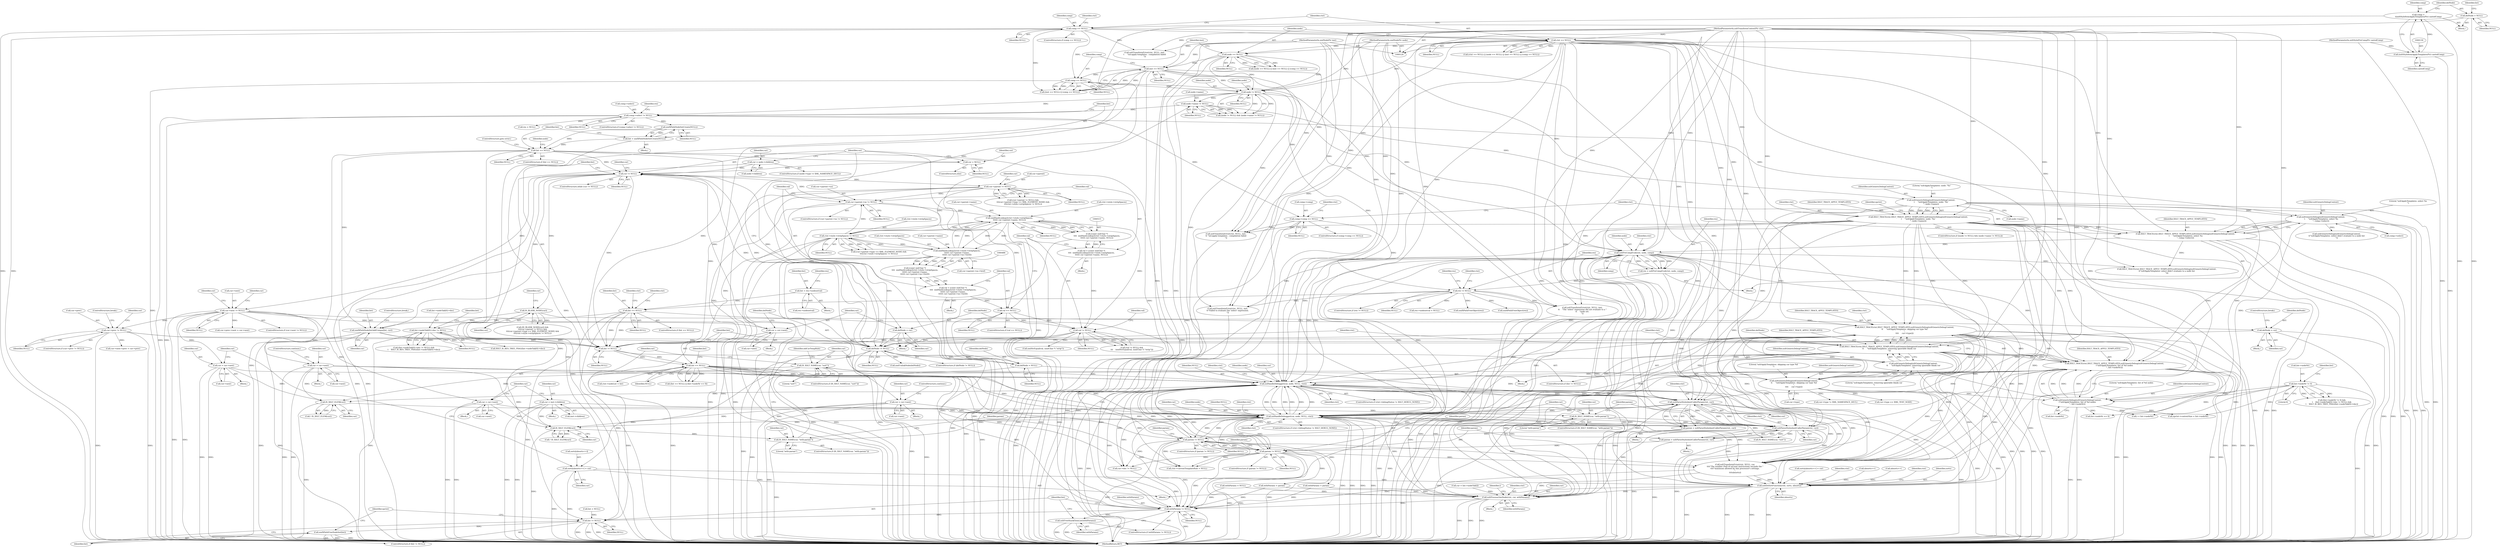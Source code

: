 digraph "0_Chrome_96dbafe288dbe2f0cc45fa3c39daf6d0c37acbab_33@array" {
"1000741" [label="(Call,sorts[nbsorts++] = cur)"];
"1000726" [label="(Call,IS_XSLT_NAME(cur, \"sort\"))"];
"1000709" [label="(Call,xsltParseStylesheetCallerParam(ctxt, cur))"];
"1000168" [label="(Call,ctxt == NULL)"];
"1000121" [label="(MethodParameterIn,xsltTransformContextPtr ctxt)"];
"1000156" [label="(Call,comp == NULL)"];
"1000127" [label="(Call,comp =\n\t(xsltStyleItemApplyTemplatesPtr) castedComp)"];
"1000129" [label="(Call,(xsltStyleItemApplyTemplatesPtr) castedComp)"];
"1000124" [label="(MethodParameterIn,xsltStylePreCompPtr castedComp)"];
"1000756" [label="(Call,xslHandleDebugger(cur, node, NULL, ctxt))"];
"1000775" [label="(Call,cur = cur->next)"];
"1000555" [label="(Call,cur->next != NULL)"];
"1000437" [label="(Call,cur != NULL)"];
"1000427" [label="(Call,cur = node->children)"];
"1000433" [label="(Call,cur = NULL)"];
"1000417" [label="(Call,list == NULL)"];
"1000412" [label="(Call,list = xmlXPathNodeSetCreate(NULL))"];
"1000414" [label="(Call,xmlXPathNodeSetCreate(NULL))"];
"1000262" [label="(Call,comp->select != NULL)"];
"1000185" [label="(Call,node != NULL)"];
"1000172" [label="(Call,node == NULL)"];
"1000122" [label="(MethodParameterIn,xmlNodePtr node)"];
"1000176" [label="(Call,inst == NULL)"];
"1000123" [label="(MethodParameterIn,xmlNodePtr inst)"];
"1000179" [label="(Call,comp == NULL)"];
"1000188" [label="(Call,node->name != NULL)"];
"1000600" [label="(Call,cur = cur->next)"];
"1000606" [label="(Call,delNode != NULL)"];
"1000597" [label="(Call,delNode = cur)"];
"1000620" [label="(Call,delNode = NULL)"];
"1000135" [label="(Call,delNode = NULL)"];
"1000539" [label="(Call,delNode = cur)"];
"1000449" [label="(Call,IS_BLANK_NODE(cur))"];
"1000570" [label="(Call,cur->prev != NULL)"];
"1000465" [label="(Call,ctxt->style->stripSpaces != NULL)"];
"1000487" [label="(Call,xmlHashLookup2(ctxt->style->stripSpaces,\n\t\t\t\t\t\t cur->parent->name,\n\t\t\t\t\t\t cur->parent->ns->href))"];
"1000516" [label="(Call,xmlHashLookup2(ctxt->style->stripSpaces,\n\t\t\t\t\t\t cur->parent->name, NULL))"];
"1000475" [label="(Call,cur->parent->ns != NULL)"];
"1000452" [label="(Call,cur->parent != NULL)"];
"1000530" [label="(Call,val != NULL)"];
"1000512" [label="(Call,val = (const xmlChar *)\n\t\t\t\t  xmlHashLookup2(ctxt->style->stripSpaces,\n\t\t\t\t\t\t cur->parent->name, NULL))"];
"1000514" [label="(Call,(const xmlChar *)\n\t\t\t\t  xmlHashLookup2(ctxt->style->stripSpaces,\n\t\t\t\t\t\t cur->parent->name, NULL))"];
"1000506" [label="(Call,val == NULL)"];
"1000483" [label="(Call,val = (const xmlChar *)\n\t\t\t\t  xmlHashLookup2(ctxt->style->stripSpaces,\n\t\t\t\t\t\t cur->parent->name,\n\t\t\t\t\t\t cur->parent->ns->href))"];
"1000485" [label="(Call,(const xmlChar *)\n\t\t\t\t  xmlHashLookup2(ctxt->style->stripSpaces,\n\t\t\t\t\t\t cur->parent->name,\n\t\t\t\t\t\t cur->parent->ns->href))"];
"1000839" [label="(Call,cur = cur->next)"];
"1000672" [label="(Call,xslHandleDebugger(cur, node, NULL, ctxt))"];
"1000859" [label="(Call,cur = cur->next)"];
"1000658" [label="(Call,cur = inst->children)"];
"1000691" [label="(Call,cur = cur->next)"];
"1000296" [label="(Call,xsltPreCompEval(ctxt, node, comp))"];
"1000285" [label="(Call,XSLT_TRACE(ctxt,XSLT_TRACE_APPLY_TEMPLATES,xsltGenericDebug(xsltGenericDebugContext,\n \t     \"xsltApplyTemplates: select %s\n\", comp->select)))"];
"1000193" [label="(Call,XSLT_TRACE(ctxt,XSLT_TRACE_APPLY_TEMPLATES,xsltGenericDebug(xsltGenericDebugContext,\n\t     \"xsltApplyTemplates: node: '%s'\n\", node->name)))"];
"1000196" [label="(Call,xsltGenericDebug(xsltGenericDebugContext,\n\t     \"xsltApplyTemplates: node: '%s'\n\", node->name))"];
"1000288" [label="(Call,xsltGenericDebug(xsltGenericDebugContext,\n \t     \"xsltApplyTemplates: select %s\n\", comp->select))"];
"1000713" [label="(Call,param != NULL)"];
"1000707" [label="(Call,param = xsltParseStylesheetCallerParam(ctxt, cur))"];
"1000638" [label="(Call,list == NULL)"];
"1000624" [label="(Call,list != NULL)"];
"1000549" [label="(Call,xmlXPathNodeSetAddUnique(list, cur))"];
"1000353" [label="(Call,list == NULL)"];
"1000312" [label="(Call,list = res->nodesetval)"];
"1000301" [label="(Call,res != NULL)"];
"1000294" [label="(Call,res = xsltPreCompEval(ctxt, node, comp))"];
"1000273" [label="(Call,comp->comp == NULL)"];
"1000378" [label="(Call,list->nodeTab[0]->doc != NULL)"];
"1000797" [label="(Call,param != NULL)"];
"1000791" [label="(Call,param = xsltParseStylesheetCallerParam(ctxt, cur))"];
"1000793" [label="(Call,xsltParseStylesheetCallerParam(ctxt, cur))"];
"1000588" [label="(Call,XSLT_TRACE(ctxt,XSLT_TRACE_APPLY_TEMPLATES,xsltGenericDebug(xsltGenericDebugContext,\n\t\t     \"xsltApplyTemplates: skipping cur type %d\n\",\n\t\t\t\t     cur->type)))"];
"1000610" [label="(Call,XSLT_TRACE(ctxt,XSLT_TRACE_APPLY_TEMPLATES,xsltGenericDebug(xsltGenericDebugContext,\n\t\t     \"xsltApplyTemplates: removing ignorable blank cur\n\")))"];
"1000613" [label="(Call,xsltGenericDebug(xsltGenericDebugContext,\n\t\t     \"xsltApplyTemplates: removing ignorable blank cur\n\"))"];
"1000591" [label="(Call,xsltGenericDebug(xsltGenericDebugContext,\n\t\t     \"xsltApplyTemplates: skipping cur type %d\n\",\n\t\t\t\t     cur->type))"];
"1000627" [label="(Call,XSLT_TRACE(ctxt,XSLT_TRACE_APPLY_TEMPLATES,xsltGenericDebug(xsltGenericDebugContext,\n\t\"xsltApplyTemplates: list of %d nodes\n\", list->nodeNr)))"];
"1000630" [label="(Call,xsltGenericDebug(xsltGenericDebugContext,\n\t\"xsltApplyTemplates: list of %d nodes\n\", list->nodeNr))"];
"1000372" [label="(Call,list->nodeNr != 0)"];
"1000787" [label="(Call,IS_XSLT_NAME(cur, \"with-param\"))"];
"1000783" [label="(Call,IS_XSLT_ELEM(cur))"];
"1000703" [label="(Call,IS_XSLT_NAME(cur, \"with-param\"))"];
"1000699" [label="(Call,IS_XSLT_ELEM(cur))"];
"1000849" [label="(Call,xsltDoSortFunction(ctxt, sorts, nbsorts))"];
"1000921" [label="(Call,xsltProcessOneNode(ctxt, cur, withParams))"];
"1000928" [label="(Call,withParams != NULL)"];
"1000931" [label="(Call,xsltFreeStackElemList(withParams))"];
"1000934" [label="(Call,list != NULL)"];
"1000937" [label="(Call,xmlXPathFreeNodeSet(list))"];
"1000935" [label="(Identifier,list)"];
"1000938" [label="(Identifier,list)"];
"1000756" [label="(Call,xslHandleDebugger(cur, node, NULL, ctxt))"];
"1000658" [label="(Call,cur = inst->children)"];
"1000297" [label="(Identifier,ctxt)"];
"1000194" [label="(Identifier,ctxt)"];
"1000514" [label="(Call,(const xmlChar *)\n\t\t\t\t  xmlHashLookup2(ctxt->style->stripSpaces,\n\t\t\t\t\t\t cur->parent->name, NULL))"];
"1000198" [label="(Literal,\"xsltApplyTemplates: node: '%s'\n\")"];
"1000600" [label="(Call,cur = cur->next)"];
"1000145" [label="(Call,withParams = NULL)"];
"1000851" [label="(Identifier,sorts)"];
"1000190" [label="(Identifier,node)"];
"1000591" [label="(Call,xsltGenericDebug(xsltGenericDebugContext,\n\t\t     \"xsltApplyTemplates: skipping cur type %d\n\",\n\t\t\t\t     cur->type))"];
"1000844" [label="(Call,ctxt->currentTemplateRule = NULL)"];
"1000615" [label="(Literal,\"xsltApplyTemplates: removing ignorable blank cur\n\")"];
"1000429" [label="(Call,node->children)"];
"1000285" [label="(Call,XSLT_TRACE(ctxt,XSLT_TRACE_APPLY_TEMPLATES,xsltGenericDebug(xsltGenericDebugContext,\n \t     \"xsltApplyTemplates: select %s\n\", comp->select)))"];
"1000708" [label="(Identifier,param)"];
"1000358" [label="(Identifier,ctxt)"];
"1000749" [label="(Block,)"];
"1000270" [label="(Identifier,res)"];
"1000291" [label="(Call,comp->select)"];
"1000443" [label="(Identifier,cur)"];
"1000453" [label="(Call,cur->parent)"];
"1000414" [label="(Call,xmlXPathNodeSetCreate(NULL))"];
"1000289" [label="(Identifier,xsltGenericDebugContext)"];
"1000376" [label="(Literal,0)"];
"1000584" [label="(ControlStructure,break;)"];
"1000691" [label="(Call,cur = cur->next)"];
"1000382" [label="(Identifier,list)"];
"1000676" [label="(Identifier,ctxt)"];
"1000167" [label="(Call,(ctxt == NULL) || (node == NULL) || (inst == NULL) || (comp == NULL))"];
"1000875" [label="(Call,i < list->nodeNr)"];
"1000833" [label="(Call,sorts[nbsorts++] = cur)"];
"1000192" [label="(Identifier,NULL)"];
"1000541" [label="(Identifier,cur)"];
"1000690" [label="(Block,)"];
"1000185" [label="(Call,node != NULL)"];
"1000175" [label="(Call,(inst == NULL) || (comp == NULL))"];
"1000628" [label="(Identifier,ctxt)"];
"1000707" [label="(Call,param = xsltParseStylesheetCallerParam(ctxt, cur))"];
"1000160" [label="(Call,xsltTransformError(ctxt, NULL, inst,\n\t     \"xsl:apply-templates : compilation failed\n\"))"];
"1000302" [label="(Identifier,res)"];
"1000195" [label="(Identifier,XSLT_TRACE_APPLY_TEMPLATES)"];
"1000599" [label="(Identifier,cur)"];
"1000979" [label="(MethodReturn,RET)"];
"1000850" [label="(Identifier,ctxt)"];
"1000534" [label="(Identifier,val)"];
"1000475" [label="(Call,cur->parent->ns != NULL)"];
"1000303" [label="(Identifier,NULL)"];
"1000279" [label="(Call,xsltTransformError(ctxt, NULL, inst,\n\t\t \"xsl:apply-templates : compilation failed\n\"))"];
"1000928" [label="(Call,withParams != NULL)"];
"1000355" [label="(Identifier,NULL)"];
"1000454" [label="(Identifier,cur)"];
"1000588" [label="(Call,XSLT_TRACE(ctxt,XSLT_TRACE_APPLY_TEMPLATES,xsltGenericDebug(xsltGenericDebugContext,\n\t\t     \"xsltApplyTemplates: skipping cur type %d\n\",\n\t\t\t\t     cur->type)))"];
"1000630" [label="(Call,xsltGenericDebug(xsltGenericDebugContext,\n\t\"xsltApplyTemplates: list of %d nodes\n\", list->nodeNr))"];
"1000301" [label="(Call,res != NULL)"];
"1000665" [label="(Block,)"];
"1000360" [label="(Call,xsltGenericDebug(xsltGenericDebugContext,\n\t\t\"xsltApplyTemplates: select didn't evaluate to a node list\n\"))"];
"1000598" [label="(Identifier,delNode)"];
"1000128" [label="(Identifier,comp)"];
"1000418" [label="(Identifier,list)"];
"1000692" [label="(Identifier,cur)"];
"1000274" [label="(Call,comp->comp)"];
"1000729" [label="(Block,)"];
"1000556" [label="(Call,cur->next)"];
"1000273" [label="(Call,comp->comp == NULL)"];
"1000203" [label="(Identifier,xpctxt)"];
"1000262" [label="(Call,comp->select != NULL)"];
"1000286" [label="(Identifier,ctxt)"];
"1000760" [label="(Identifier,ctxt)"];
"1000902" [label="(Call,cur->doc != NULL)"];
"1000776" [label="(Identifier,cur)"];
"1000269" [label="(Call,res = NULL)"];
"1000806" [label="(Call,withParams = param)"];
"1000529" [label="(Call,(val != NULL) &&\n\t\t\t    (xmlStrEqual(val, (xmlChar *) \"strip\")))"];
"1000287" [label="(Identifier,XSLT_TRACE_APPLY_TEMPLATES)"];
"1000317" [label="(Call,res->nodesetval = NULL)"];
"1000505" [label="(ControlStructure,if (val == NULL))"];
"1000775" [label="(Call,cur = cur->next)"];
"1000705" [label="(Literal,\"with-param\")"];
"1000728" [label="(Literal,\"sort\")"];
"1000324" [label="(Call,xsltTransformError(ctxt, NULL, inst,\n\t\t    \"The 'select' expression did not evaluate to a \"\n\t\t    \"node set.\n\"))"];
"1000452" [label="(Call,cur->parent != NULL)"];
"1000569" [label="(ControlStructure,if (cur->prev != NULL))"];
"1000449" [label="(Call,IS_BLANK_NODE(cur))"];
"1000696" [label="(ControlStructure,continue;)"];
"1000180" [label="(Identifier,comp)"];
"1000592" [label="(Identifier,xsltGenericDebugContext)"];
"1000176" [label="(Call,inst == NULL)"];
"1000609" [label="(Block,)"];
"1000625" [label="(Identifier,list)"];
"1000419" [label="(Identifier,NULL)"];
"1000795" [label="(Identifier,cur)"];
"1000620" [label="(Call,delNode = NULL)"];
"1000750" [label="(ControlStructure,if (ctxt->debugStatus != XSLT_DEBUG_NONE))"];
"1000428" [label="(Identifier,cur)"];
"1000640" [label="(Identifier,NULL)"];
"1000445" [label="(Block,)"];
"1000527" [label="(Identifier,NULL)"];
"1000378" [label="(Call,list->nodeTab[0]->doc != NULL)"];
"1000424" [label="(Identifier,node)"];
"1000699" [label="(Call,IS_XSLT_ELEM(cur))"];
"1000929" [label="(Identifier,withParams)"];
"1000485" [label="(Call,(const xmlChar *)\n\t\t\t\t  xmlHashLookup2(ctxt->style->stripSpaces,\n\t\t\t\t\t\t cur->parent->name,\n\t\t\t\t\t\t cur->parent->ns->href))"];
"1000783" [label="(Call,IS_XSLT_ELEM(cur))"];
"1000183" [label="(ControlStructure,if ((node != NULL) && (node->name != NULL)))"];
"1000789" [label="(Literal,\"with-param\")"];
"1000354" [label="(Identifier,list)"];
"1000666" [label="(ControlStructure,if (ctxt->debugStatus != XSLT_DEBUG_NONE))"];
"1000617" [label="(Identifier,delNode)"];
"1000639" [label="(Identifier,list)"];
"1000626" [label="(Identifier,NULL)"];
"1000177" [label="(Identifier,inst)"];
"1000601" [label="(Identifier,cur)"];
"1000703" [label="(Call,IS_XSLT_NAME(cur, \"with-param\"))"];
"1000456" [label="(Identifier,NULL)"];
"1000277" [label="(Identifier,NULL)"];
"1000188" [label="(Call,node->name != NULL)"];
"1000415" [label="(Identifier,NULL)"];
"1000622" [label="(Identifier,NULL)"];
"1000199" [label="(Call,node->name)"];
"1000934" [label="(Call,list != NULL)"];
"1000416" [label="(ControlStructure,if (list == NULL))"];
"1000476" [label="(Call,cur->parent->ns)"];
"1000941" [label="(Identifier,xpctxt)"];
"1000839" [label="(Call,cur = cur->next)"];
"1000727" [label="(Identifier,cur)"];
"1000787" [label="(Call,IS_XSLT_NAME(cur, \"with-param\"))"];
"1000174" [label="(Identifier,NULL)"];
"1000125" [label="(Block,)"];
"1000493" [label="(Call,cur->parent->name)"];
"1000741" [label="(Call,sorts[nbsorts++] = cur)"];
"1000861" [label="(Call,cur->next)"];
"1000538" [label="(Block,)"];
"1000488" [label="(Call,ctxt->style->stripSpaces)"];
"1000712" [label="(ControlStructure,if (param != NULL))"];
"1000179" [label="(Call,comp == NULL)"];
"1000782" [label="(Call,! IS_XSLT_ELEM(cur))"];
"1000434" [label="(Identifier,cur)"];
"1000189" [label="(Call,node->name)"];
"1000616" [label="(Call,xmlUnlinkNode(delNode))"];
"1000803" [label="(Identifier,param)"];
"1000530" [label="(Call,val != NULL)"];
"1000859" [label="(Call,cur = cur->next)"];
"1000764" [label="(Identifier,ctxt)"];
"1000437" [label="(Call,cur != NULL)"];
"1000184" [label="(Call,(node != NULL) && (node->name != NULL))"];
"1000578" [label="(Identifier,cur)"];
"1000698" [label="(Call,! IS_XSLT_ELEM(cur))"];
"1000484" [label="(Identifier,val)"];
"1000341" [label="(Call,xsltTransformError(ctxt, NULL, inst,\n\t\t\"Failed to evaluate the 'select' expression.\n\"))"];
"1000748" [label="(Identifier,cur)"];
"1000471" [label="(Identifier,NULL)"];
"1000186" [label="(Identifier,node)"];
"1000197" [label="(Identifier,xsltGenericDebugContext)"];
"1000155" [label="(ControlStructure,if (comp == NULL))"];
"1000357" [label="(Call,XSLT_TRACE(ctxt,XSLT_TRACE_APPLY_TEMPLATES,xsltGenericDebug(xsltGenericDebugContext,\n\t\t\"xsltApplyTemplates: select didn't evaluate to a node list\n\")))"];
"1000559" [label="(Identifier,NULL)"];
"1000173" [label="(Identifier,node)"];
"1000123" [label="(MethodParameterIn,xmlNodePtr inst)"];
"1000516" [label="(Call,xmlHashLookup2(ctxt->style->stripSpaces,\n\t\t\t\t\t\t cur->parent->name, NULL))"];
"1000272" [label="(ControlStructure,if (comp->comp == NULL))"];
"1000937" [label="(Call,xmlXPathFreeNodeSet(list))"];
"1000702" [label="(ControlStructure,if (IS_XSLT_NAME(cur, \"with-param\")))"];
"1000777" [label="(Call,cur->next)"];
"1000158" [label="(Identifier,NULL)"];
"1000719" [label="(Identifier,param)"];
"1000836" [label="(Call,nbsorts++)"];
"1000602" [label="(Call,cur->next)"];
"1000377" [label="(Call,(list->nodeTab[0]->doc != NULL) &&\n\t    XSLT_IS_RES_TREE_FRAG(list->nodeTab[0]->doc))"];
"1000746" [label="(Identifier,cur)"];
"1000411" [label="(Block,)"];
"1000474" [label="(ControlStructure,if (cur->parent->ns != NULL))"];
"1000788" [label="(Identifier,cur)"];
"1000799" [label="(Identifier,NULL)"];
"1000379" [label="(Call,list->nodeTab[0]->doc)"];
"1000172" [label="(Call,node == NULL)"];
"1000608" [label="(Identifier,NULL)"];
"1000673" [label="(Identifier,cur)"];
"1000170" [label="(Identifier,NULL)"];
"1000758" [label="(Identifier,node)"];
"1000641" [label="(Call,list->nodeNr == 0)"];
"1000797" [label="(Call,param != NULL)"];
"1000436" [label="(ControlStructure,while (cur != NULL))"];
"1000533" [label="(Call,xmlStrEqual(val, (xmlChar *) \"strip\"))"];
"1000337" [label="(Call,xmlXPathFreeObject(res))"];
"1000882" [label="(Block,)"];
"1000550" [label="(Identifier,list)"];
"1000637" [label="(Call,(list == NULL) || (list->nodeNr == 0))"];
"1000507" [label="(Identifier,val)"];
"1000610" [label="(Call,XSLT_TRACE(ctxt,XSLT_TRACE_APPLY_TEMPLATES,xsltGenericDebug(xsltGenericDebugContext,\n\t\t     \"xsltApplyTemplates: removing ignorable blank cur\n\")))"];
"1000757" [label="(Identifier,cur)"];
"1000420" [label="(ControlStructure,goto error;)"];
"1000726" [label="(Call,IS_XSLT_NAME(cur, \"sort\"))"];
"1000266" [label="(Identifier,NULL)"];
"1000542" [label="(ControlStructure,break;)"];
"1000742" [label="(Call,sorts[nbsorts++])"];
"1000931" [label="(Call,xsltFreeStackElemList(withParams))"];
"1000137" [label="(Identifier,NULL)"];
"1000311" [label="(Block,)"];
"1000448" [label="(Call,(IS_BLANK_NODE(cur)) &&\n\t\t\t(cur->parent != NULL) &&\n\t\t\t(cur->parent->type == XML_ELEMENT_NODE) &&\n\t\t\t(ctxt->style->stripSpaces != NULL))"];
"1000555" [label="(Call,cur->next != NULL)"];
"1000417" [label="(Call,list == NULL)"];
"1000141" [label="(Identifier,list)"];
"1000193" [label="(Call,XSLT_TRACE(ctxt,XSLT_TRACE_APPLY_TEMPLATES,xsltGenericDebug(xsltGenericDebugContext,\n\t     \"xsltApplyTemplates: node: '%s'\n\", node->name)))"];
"1000314" [label="(Call,res->nodesetval)"];
"1000930" [label="(Identifier,NULL)"];
"1000127" [label="(Call,comp =\n\t(xsltStyleItemApplyTemplatesPtr) castedComp)"];
"1000334" [label="(Call,xmlXPathFreeObject(res))"];
"1000435" [label="(Identifier,NULL)"];
"1000522" [label="(Call,cur->parent->name)"];
"1000540" [label="(Identifier,delNode)"];
"1000421" [label="(ControlStructure,if (node->type != XML_NAMESPACE_DECL))"];
"1000440" [label="(Block,)"];
"1000674" [label="(Identifier,node)"];
"1000295" [label="(Identifier,res)"];
"1000860" [label="(Identifier,cur)"];
"1000531" [label="(Identifier,val)"];
"1000632" [label="(Literal,\"xsltApplyTemplates: list of %d nodes\n\")"];
"1000594" [label="(Call,cur->type)"];
"1000605" [label="(ControlStructure,if (delNode != NULL))"];
"1000196" [label="(Call,xsltGenericDebug(xsltGenericDebugContext,\n\t     \"xsltApplyTemplates: node: '%s'\n\", node->name))"];
"1000883" [label="(Call,cur = list->nodeTab[i])"];
"1000921" [label="(Call,xsltProcessOneNode(ctxt, cur, withParams))"];
"1000539" [label="(Call,delNode = cur)"];
"1000552" [label="(ControlStructure,break;)"];
"1000614" [label="(Identifier,xsltGenericDebugContext)"];
"1000786" [label="(ControlStructure,if (IS_XSLT_NAME(cur, \"with-param\")))"];
"1000412" [label="(Call,list = xmlXPathNodeSetCreate(NULL))"];
"1000487" [label="(Call,xmlHashLookup2(ctxt->style->stripSpaces,\n\t\t\t\t\t\t cur->parent->name,\n\t\t\t\t\t\t cur->parent->ns->href))"];
"1000532" [label="(Identifier,NULL)"];
"1000715" [label="(Identifier,NULL)"];
"1000433" [label="(Call,cur = NULL)"];
"1000312" [label="(Call,list = res->nodesetval)"];
"1000571" [label="(Call,cur->prev)"];
"1000169" [label="(Identifier,ctxt)"];
"1000840" [label="(Identifier,cur)"];
"1000368" [label="(Identifier,ctxt)"];
"1000810" [label="(Call,IS_XSLT_NAME(cur, \"sort\"))"];
"1000482" [label="(Block,)"];
"1000391" [label="(Identifier,list)"];
"1000575" [label="(Call,cur->prev->next = cur->next)"];
"1000624" [label="(Call,list != NULL)"];
"1000713" [label="(Call,param != NULL)"];
"1000438" [label="(Identifier,cur)"];
"1000798" [label="(Identifier,param)"];
"1000157" [label="(Identifier,comp)"];
"1000784" [label="(Identifier,cur)"];
"1000647" [label="(Call,ctxt->nodeList = list)"];
"1000353" [label="(Call,list == NULL)"];
"1000300" [label="(ControlStructure,if (res != NULL))"];
"1000298" [label="(Identifier,node)"];
"1000852" [label="(Identifier,nbsorts)"];
"1000549" [label="(Call,xmlXPathNodeSetAddUnique(list, cur))"];
"1000457" [label="(Call,(cur->parent->type == XML_ELEMENT_NODE) &&\n\t\t\t(ctxt->style->stripSpaces != NULL))"];
"1000744" [label="(Call,nbsorts++)"];
"1000792" [label="(Identifier,param)"];
"1000704" [label="(Identifier,cur)"];
"1000178" [label="(Identifier,NULL)"];
"1000386" [label="(Identifier,NULL)"];
"1000432" [label="(ControlStructure,else)"];
"1000631" [label="(Identifier,xsltGenericDebugContext)"];
"1000131" [label="(Identifier,castedComp)"];
"1000780" [label="(ControlStructure,continue;)"];
"1000161" [label="(Identifier,ctxt)"];
"1000296" [label="(Call,xsltPreCompEval(ctxt, node, comp))"];
"1000560" [label="(Call,cur->next->prev = cur->prev)"];
"1000933" [label="(ControlStructure,if (list != NULL))"];
"1000612" [label="(Identifier,XSLT_TRACE_APPLY_TEMPLATES)"];
"1000517" [label="(Call,ctxt->style->stripSpaces)"];
"1000881" [label="(Identifier,i)"];
"1000597" [label="(Call,delNode = cur)"];
"1000261" [label="(ControlStructure,if (comp->select != NULL))"];
"1000373" [label="(Call,list->nodeNr)"];
"1000672" [label="(Call,xslHandleDebugger(cur, node, NULL, ctxt))"];
"1000181" [label="(Identifier,NULL)"];
"1000387" [label="(Call,XSLT_IS_RES_TREE_FRAG(list->nodeTab[0]->doc))"];
"1000811" [label="(Identifier,cur)"];
"1000319" [label="(Identifier,res)"];
"1000897" [label="(Call,cur->type != XML_NAMESPACE_DECL)"];
"1000263" [label="(Call,comp->select)"];
"1000299" [label="(Identifier,comp)"];
"1000511" [label="(Block,)"];
"1000613" [label="(Call,xsltGenericDebug(xsltGenericDebugContext,\n\t\t     \"xsltApplyTemplates: removing ignorable blank cur\n\"))"];
"1000572" [label="(Identifier,cur)"];
"1000451" [label="(Call,(cur->parent != NULL) &&\n\t\t\t(cur->parent->type == XML_ELEMENT_NODE) &&\n\t\t\t(ctxt->style->stripSpaces != NULL))"];
"1000570" [label="(Call,cur->prev != NULL)"];
"1000121" [label="(MethodParameterIn,xsltTransformContextPtr ctxt)"];
"1000313" [label="(Identifier,list)"];
"1000551" [label="(Identifier,cur)"];
"1000633" [label="(Call,list->nodeNr)"];
"1000922" [label="(Identifier,ctxt)"];
"1000864" [label="(Call,xpctxt->contextSize = list->nodeNr)"];
"1000656" [label="(Block,)"];
"1000590" [label="(Identifier,XSLT_TRACE_APPLY_TEMPLATES)"];
"1000461" [label="(Identifier,cur)"];
"1000498" [label="(Call,cur->parent->ns->href)"];
"1000710" [label="(Identifier,ctxt)"];
"1000623" [label="(ControlStructure,if (list != NULL))"];
"1000156" [label="(Call,comp == NULL)"];
"1000481" [label="(Identifier,NULL)"];
"1000427" [label="(Call,cur = node->children)"];
"1000936" [label="(Identifier,NULL)"];
"1000267" [label="(Block,)"];
"1000606" [label="(Call,delNode != NULL)"];
"1000593" [label="(Literal,\"xsltApplyTemplates: skipping cur type %d\n\")"];
"1000124" [label="(MethodParameterIn,xsltStylePreCompPtr castedComp)"];
"1000563" [label="(Identifier,cur)"];
"1000711" [label="(Identifier,cur)"];
"1000700" [label="(Identifier,cur)"];
"1000352" [label="(ControlStructure,if (list == NULL))"];
"1000659" [label="(Identifier,cur)"];
"1000171" [label="(Call,(node == NULL) || (inst == NULL) || (comp == NULL))"];
"1000290" [label="(Literal,\"xsltApplyTemplates: select %s\n\")"];
"1000664" [label="(Identifier,cur)"];
"1000714" [label="(Identifier,param)"];
"1000439" [label="(Identifier,NULL)"];
"1000638" [label="(Call,list == NULL)"];
"1000685" [label="(Call,cur->type == XML_TEXT_NODE)"];
"1000342" [label="(Identifier,ctxt)"];
"1000774" [label="(Block,)"];
"1000611" [label="(Identifier,ctxt)"];
"1000122" [label="(MethodParameterIn,xmlNodePtr node)"];
"1000722" [label="(Call,withParams = param)"];
"1000629" [label="(Identifier,XSLT_TRACE_APPLY_TEMPLATES)"];
"1000513" [label="(Identifier,val)"];
"1000621" [label="(Identifier,delNode)"];
"1000280" [label="(Identifier,ctxt)"];
"1000675" [label="(Identifier,NULL)"];
"1000129" [label="(Call,(xsltStyleItemApplyTemplatesPtr) castedComp)"];
"1000187" [label="(Identifier,NULL)"];
"1000791" [label="(Call,param = xsltParseStylesheetCallerParam(ctxt, cur))"];
"1000927" [label="(ControlStructure,if (withParams != NULL))"];
"1000607" [label="(Identifier,delNode)"];
"1000288" [label="(Call,xsltGenericDebug(xsltGenericDebugContext,\n \t     \"xsltApplyTemplates: select %s\n\", comp->select))"];
"1000508" [label="(Identifier,NULL)"];
"1000849" [label="(Call,xsltDoSortFunction(ctxt, sorts, nbsorts))"];
"1000450" [label="(Identifier,cur)"];
"1000725" [label="(ControlStructure,if (IS_XSLT_NAME(cur, \"sort\")))"];
"1000294" [label="(Call,res = xsltPreCompEval(ctxt, node, comp))"];
"1000793" [label="(Call,xsltParseStylesheetCallerParam(ctxt, cur))"];
"1000135" [label="(Call,delNode = NULL)"];
"1000660" [label="(Call,inst->children)"];
"1000841" [label="(Call,cur->next)"];
"1000924" [label="(Identifier,withParams)"];
"1000693" [label="(Call,cur->next)"];
"1000554" [label="(ControlStructure,if (cur->next != NULL))"];
"1000506" [label="(Call,val == NULL)"];
"1000413" [label="(Identifier,list)"];
"1000627" [label="(Call,XSLT_TRACE(ctxt,XSLT_TRACE_APPLY_TEMPLATES,xsltGenericDebug(xsltGenericDebugContext,\n\t\"xsltApplyTemplates: list of %d nodes\n\", list->nodeNr)))"];
"1000759" [label="(Identifier,NULL)"];
"1000465" [label="(Call,ctxt->style->stripSpaces != NULL)"];
"1000932" [label="(Identifier,withParams)"];
"1000790" [label="(Block,)"];
"1000372" [label="(Call,list->nodeNr != 0)"];
"1000483" [label="(Call,val = (const xmlChar *)\n\t\t\t\t  xmlHashLookup2(ctxt->style->stripSpaces,\n\t\t\t\t\t\t cur->parent->name,\n\t\t\t\t\t\t cur->parent->ns->href))"];
"1000136" [label="(Identifier,delNode)"];
"1000796" [label="(ControlStructure,if (param != NULL))"];
"1000855" [label="(Identifier,ctxt)"];
"1000643" [label="(Identifier,list)"];
"1000680" [label="(Identifier,ctxt)"];
"1000512" [label="(Call,val = (const xmlChar *)\n\t\t\t\t  xmlHashLookup2(ctxt->style->stripSpaces,\n\t\t\t\t\t\t cur->parent->name, NULL))"];
"1000794" [label="(Identifier,ctxt)"];
"1000371" [label="(Call,(list->nodeNr != 0) &&\n\t    (list->nodeTab[0]->doc != NULL) &&\n\t    XSLT_IS_RES_TREE_FRAG(list->nodeTab[0]->doc))"];
"1000706" [label="(Block,)"];
"1000308" [label="(Identifier,res)"];
"1000466" [label="(Call,ctxt->style->stripSpaces)"];
"1000709" [label="(Call,xsltParseStylesheetCallerParam(ctxt, cur))"];
"1000140" [label="(Call,list = NULL)"];
"1000923" [label="(Identifier,cur)"];
"1000732" [label="(Identifier,oldCurTempRule)"];
"1000168" [label="(Call,ctxt == NULL)"];
"1000589" [label="(Identifier,ctxt)"];
"1000819" [label="(Call,xsltTransformError(ctxt, NULL, cur,\n\t\t\t\t\"The number (%d) of xsl:sort instructions exceeds the \"\n\t\t\t\t\"maximum allowed by this processor's settings.\n\",\n\t\t\t\tnbsorts))"];
"1000574" [label="(Identifier,NULL)"];
"1000741" -> "1000729"  [label="AST: "];
"1000741" -> "1000746"  [label="CFG: "];
"1000742" -> "1000741"  [label="AST: "];
"1000746" -> "1000741"  [label="AST: "];
"1000748" -> "1000741"  [label="CFG: "];
"1000741" -> "1000979"  [label="DDG: "];
"1000741" -> "1000979"  [label="DDG: "];
"1000726" -> "1000741"  [label="DDG: "];
"1000741" -> "1000849"  [label="DDG: "];
"1000726" -> "1000725"  [label="AST: "];
"1000726" -> "1000728"  [label="CFG: "];
"1000727" -> "1000726"  [label="AST: "];
"1000728" -> "1000726"  [label="AST: "];
"1000732" -> "1000726"  [label="CFG: "];
"1000860" -> "1000726"  [label="CFG: "];
"1000726" -> "1000979"  [label="DDG: "];
"1000709" -> "1000726"  [label="DDG: "];
"1000703" -> "1000726"  [label="DDG: "];
"1000726" -> "1000756"  [label="DDG: "];
"1000726" -> "1000783"  [label="DDG: "];
"1000709" -> "1000707"  [label="AST: "];
"1000709" -> "1000711"  [label="CFG: "];
"1000710" -> "1000709"  [label="AST: "];
"1000711" -> "1000709"  [label="AST: "];
"1000707" -> "1000709"  [label="CFG: "];
"1000709" -> "1000979"  [label="DDG: "];
"1000709" -> "1000672"  [label="DDG: "];
"1000709" -> "1000707"  [label="DDG: "];
"1000709" -> "1000707"  [label="DDG: "];
"1000168" -> "1000709"  [label="DDG: "];
"1000756" -> "1000709"  [label="DDG: "];
"1000793" -> "1000709"  [label="DDG: "];
"1000296" -> "1000709"  [label="DDG: "];
"1000588" -> "1000709"  [label="DDG: "];
"1000193" -> "1000709"  [label="DDG: "];
"1000672" -> "1000709"  [label="DDG: "];
"1000610" -> "1000709"  [label="DDG: "];
"1000627" -> "1000709"  [label="DDG: "];
"1000121" -> "1000709"  [label="DDG: "];
"1000703" -> "1000709"  [label="DDG: "];
"1000709" -> "1000756"  [label="DDG: "];
"1000709" -> "1000793"  [label="DDG: "];
"1000709" -> "1000819"  [label="DDG: "];
"1000709" -> "1000849"  [label="DDG: "];
"1000709" -> "1000921"  [label="DDG: "];
"1000168" -> "1000167"  [label="AST: "];
"1000168" -> "1000170"  [label="CFG: "];
"1000169" -> "1000168"  [label="AST: "];
"1000170" -> "1000168"  [label="AST: "];
"1000173" -> "1000168"  [label="CFG: "];
"1000167" -> "1000168"  [label="CFG: "];
"1000168" -> "1000979"  [label="DDG: "];
"1000168" -> "1000979"  [label="DDG: "];
"1000168" -> "1000167"  [label="DDG: "];
"1000168" -> "1000167"  [label="DDG: "];
"1000121" -> "1000168"  [label="DDG: "];
"1000156" -> "1000168"  [label="DDG: "];
"1000168" -> "1000172"  [label="DDG: "];
"1000168" -> "1000185"  [label="DDG: "];
"1000168" -> "1000193"  [label="DDG: "];
"1000168" -> "1000279"  [label="DDG: "];
"1000168" -> "1000285"  [label="DDG: "];
"1000168" -> "1000588"  [label="DDG: "];
"1000168" -> "1000610"  [label="DDG: "];
"1000168" -> "1000627"  [label="DDG: "];
"1000168" -> "1000672"  [label="DDG: "];
"1000168" -> "1000756"  [label="DDG: "];
"1000168" -> "1000793"  [label="DDG: "];
"1000168" -> "1000819"  [label="DDG: "];
"1000168" -> "1000849"  [label="DDG: "];
"1000168" -> "1000921"  [label="DDG: "];
"1000121" -> "1000120"  [label="AST: "];
"1000121" -> "1000979"  [label="DDG: "];
"1000121" -> "1000160"  [label="DDG: "];
"1000121" -> "1000193"  [label="DDG: "];
"1000121" -> "1000279"  [label="DDG: "];
"1000121" -> "1000285"  [label="DDG: "];
"1000121" -> "1000296"  [label="DDG: "];
"1000121" -> "1000324"  [label="DDG: "];
"1000121" -> "1000341"  [label="DDG: "];
"1000121" -> "1000357"  [label="DDG: "];
"1000121" -> "1000588"  [label="DDG: "];
"1000121" -> "1000610"  [label="DDG: "];
"1000121" -> "1000627"  [label="DDG: "];
"1000121" -> "1000672"  [label="DDG: "];
"1000121" -> "1000756"  [label="DDG: "];
"1000121" -> "1000793"  [label="DDG: "];
"1000121" -> "1000819"  [label="DDG: "];
"1000121" -> "1000849"  [label="DDG: "];
"1000121" -> "1000921"  [label="DDG: "];
"1000156" -> "1000155"  [label="AST: "];
"1000156" -> "1000158"  [label="CFG: "];
"1000157" -> "1000156"  [label="AST: "];
"1000158" -> "1000156"  [label="AST: "];
"1000161" -> "1000156"  [label="CFG: "];
"1000169" -> "1000156"  [label="CFG: "];
"1000156" -> "1000979"  [label="DDG: "];
"1000156" -> "1000979"  [label="DDG: "];
"1000127" -> "1000156"  [label="DDG: "];
"1000156" -> "1000160"  [label="DDG: "];
"1000156" -> "1000175"  [label="DDG: "];
"1000156" -> "1000179"  [label="DDG: "];
"1000156" -> "1000296"  [label="DDG: "];
"1000127" -> "1000125"  [label="AST: "];
"1000127" -> "1000129"  [label="CFG: "];
"1000128" -> "1000127"  [label="AST: "];
"1000129" -> "1000127"  [label="AST: "];
"1000136" -> "1000127"  [label="CFG: "];
"1000127" -> "1000979"  [label="DDG: "];
"1000129" -> "1000127"  [label="DDG: "];
"1000129" -> "1000131"  [label="CFG: "];
"1000130" -> "1000129"  [label="AST: "];
"1000131" -> "1000129"  [label="AST: "];
"1000129" -> "1000979"  [label="DDG: "];
"1000124" -> "1000129"  [label="DDG: "];
"1000124" -> "1000120"  [label="AST: "];
"1000124" -> "1000979"  [label="DDG: "];
"1000756" -> "1000750"  [label="AST: "];
"1000756" -> "1000760"  [label="CFG: "];
"1000757" -> "1000756"  [label="AST: "];
"1000758" -> "1000756"  [label="AST: "];
"1000759" -> "1000756"  [label="AST: "];
"1000760" -> "1000756"  [label="AST: "];
"1000764" -> "1000756"  [label="CFG: "];
"1000756" -> "1000979"  [label="DDG: "];
"1000756" -> "1000979"  [label="DDG: "];
"1000756" -> "1000979"  [label="DDG: "];
"1000756" -> "1000979"  [label="DDG: "];
"1000756" -> "1000672"  [label="DDG: "];
"1000756" -> "1000672"  [label="DDG: "];
"1000756" -> "1000672"  [label="DDG: "];
"1000756" -> "1000713"  [label="DDG: "];
"1000775" -> "1000756"  [label="DDG: "];
"1000839" -> "1000756"  [label="DDG: "];
"1000672" -> "1000756"  [label="DDG: "];
"1000672" -> "1000756"  [label="DDG: "];
"1000672" -> "1000756"  [label="DDG: "];
"1000185" -> "1000756"  [label="DDG: "];
"1000296" -> "1000756"  [label="DDG: "];
"1000296" -> "1000756"  [label="DDG: "];
"1000122" -> "1000756"  [label="DDG: "];
"1000713" -> "1000756"  [label="DDG: "];
"1000638" -> "1000756"  [label="DDG: "];
"1000797" -> "1000756"  [label="DDG: "];
"1000793" -> "1000756"  [label="DDG: "];
"1000588" -> "1000756"  [label="DDG: "];
"1000193" -> "1000756"  [label="DDG: "];
"1000610" -> "1000756"  [label="DDG: "];
"1000627" -> "1000756"  [label="DDG: "];
"1000756" -> "1000783"  [label="DDG: "];
"1000756" -> "1000793"  [label="DDG: "];
"1000756" -> "1000797"  [label="DDG: "];
"1000756" -> "1000819"  [label="DDG: "];
"1000756" -> "1000819"  [label="DDG: "];
"1000756" -> "1000844"  [label="DDG: "];
"1000756" -> "1000849"  [label="DDG: "];
"1000756" -> "1000902"  [label="DDG: "];
"1000756" -> "1000921"  [label="DDG: "];
"1000756" -> "1000928"  [label="DDG: "];
"1000775" -> "1000774"  [label="AST: "];
"1000775" -> "1000777"  [label="CFG: "];
"1000776" -> "1000775"  [label="AST: "];
"1000777" -> "1000775"  [label="AST: "];
"1000780" -> "1000775"  [label="CFG: "];
"1000775" -> "1000979"  [label="DDG: "];
"1000775" -> "1000979"  [label="DDG: "];
"1000775" -> "1000672"  [label="DDG: "];
"1000775" -> "1000699"  [label="DDG: "];
"1000555" -> "1000775"  [label="DDG: "];
"1000775" -> "1000783"  [label="DDG: "];
"1000555" -> "1000554"  [label="AST: "];
"1000555" -> "1000559"  [label="CFG: "];
"1000556" -> "1000555"  [label="AST: "];
"1000559" -> "1000555"  [label="AST: "];
"1000563" -> "1000555"  [label="CFG: "];
"1000572" -> "1000555"  [label="CFG: "];
"1000555" -> "1000979"  [label="DDG: "];
"1000555" -> "1000979"  [label="DDG: "];
"1000437" -> "1000555"  [label="DDG: "];
"1000555" -> "1000570"  [label="DDG: "];
"1000555" -> "1000575"  [label="DDG: "];
"1000555" -> "1000600"  [label="DDG: "];
"1000555" -> "1000691"  [label="DDG: "];
"1000555" -> "1000839"  [label="DDG: "];
"1000555" -> "1000859"  [label="DDG: "];
"1000437" -> "1000436"  [label="AST: "];
"1000437" -> "1000439"  [label="CFG: "];
"1000438" -> "1000437"  [label="AST: "];
"1000439" -> "1000437"  [label="AST: "];
"1000443" -> "1000437"  [label="CFG: "];
"1000625" -> "1000437"  [label="CFG: "];
"1000437" -> "1000979"  [label="DDG: "];
"1000437" -> "1000979"  [label="DDG: "];
"1000427" -> "1000437"  [label="DDG: "];
"1000433" -> "1000437"  [label="DDG: "];
"1000600" -> "1000437"  [label="DDG: "];
"1000606" -> "1000437"  [label="DDG: "];
"1000417" -> "1000437"  [label="DDG: "];
"1000437" -> "1000449"  [label="DDG: "];
"1000437" -> "1000452"  [label="DDG: "];
"1000437" -> "1000475"  [label="DDG: "];
"1000437" -> "1000549"  [label="DDG: "];
"1000437" -> "1000597"  [label="DDG: "];
"1000437" -> "1000606"  [label="DDG: "];
"1000437" -> "1000624"  [label="DDG: "];
"1000427" -> "1000421"  [label="AST: "];
"1000427" -> "1000429"  [label="CFG: "];
"1000428" -> "1000427"  [label="AST: "];
"1000429" -> "1000427"  [label="AST: "];
"1000438" -> "1000427"  [label="CFG: "];
"1000427" -> "1000979"  [label="DDG: "];
"1000433" -> "1000432"  [label="AST: "];
"1000433" -> "1000435"  [label="CFG: "];
"1000434" -> "1000433"  [label="AST: "];
"1000435" -> "1000433"  [label="AST: "];
"1000438" -> "1000433"  [label="CFG: "];
"1000417" -> "1000433"  [label="DDG: "];
"1000417" -> "1000416"  [label="AST: "];
"1000417" -> "1000419"  [label="CFG: "];
"1000418" -> "1000417"  [label="AST: "];
"1000419" -> "1000417"  [label="AST: "];
"1000420" -> "1000417"  [label="CFG: "];
"1000424" -> "1000417"  [label="CFG: "];
"1000417" -> "1000979"  [label="DDG: "];
"1000412" -> "1000417"  [label="DDG: "];
"1000414" -> "1000417"  [label="DDG: "];
"1000417" -> "1000549"  [label="DDG: "];
"1000417" -> "1000624"  [label="DDG: "];
"1000417" -> "1000928"  [label="DDG: "];
"1000417" -> "1000934"  [label="DDG: "];
"1000412" -> "1000411"  [label="AST: "];
"1000412" -> "1000414"  [label="CFG: "];
"1000413" -> "1000412"  [label="AST: "];
"1000414" -> "1000412"  [label="AST: "];
"1000418" -> "1000412"  [label="CFG: "];
"1000412" -> "1000979"  [label="DDG: "];
"1000414" -> "1000412"  [label="DDG: "];
"1000414" -> "1000415"  [label="CFG: "];
"1000415" -> "1000414"  [label="AST: "];
"1000262" -> "1000414"  [label="DDG: "];
"1000262" -> "1000261"  [label="AST: "];
"1000262" -> "1000266"  [label="CFG: "];
"1000263" -> "1000262"  [label="AST: "];
"1000266" -> "1000262"  [label="AST: "];
"1000270" -> "1000262"  [label="CFG: "];
"1000413" -> "1000262"  [label="CFG: "];
"1000262" -> "1000979"  [label="DDG: "];
"1000262" -> "1000979"  [label="DDG: "];
"1000185" -> "1000262"  [label="DDG: "];
"1000188" -> "1000262"  [label="DDG: "];
"1000262" -> "1000269"  [label="DDG: "];
"1000262" -> "1000273"  [label="DDG: "];
"1000262" -> "1000288"  [label="DDG: "];
"1000185" -> "1000184"  [label="AST: "];
"1000185" -> "1000187"  [label="CFG: "];
"1000186" -> "1000185"  [label="AST: "];
"1000187" -> "1000185"  [label="AST: "];
"1000190" -> "1000185"  [label="CFG: "];
"1000184" -> "1000185"  [label="CFG: "];
"1000185" -> "1000979"  [label="DDG: "];
"1000185" -> "1000184"  [label="DDG: "];
"1000185" -> "1000184"  [label="DDG: "];
"1000172" -> "1000185"  [label="DDG: "];
"1000172" -> "1000185"  [label="DDG: "];
"1000122" -> "1000185"  [label="DDG: "];
"1000176" -> "1000185"  [label="DDG: "];
"1000179" -> "1000185"  [label="DDG: "];
"1000185" -> "1000188"  [label="DDG: "];
"1000185" -> "1000296"  [label="DDG: "];
"1000185" -> "1000672"  [label="DDG: "];
"1000172" -> "1000171"  [label="AST: "];
"1000172" -> "1000174"  [label="CFG: "];
"1000173" -> "1000172"  [label="AST: "];
"1000174" -> "1000172"  [label="AST: "];
"1000177" -> "1000172"  [label="CFG: "];
"1000171" -> "1000172"  [label="CFG: "];
"1000172" -> "1000979"  [label="DDG: "];
"1000172" -> "1000979"  [label="DDG: "];
"1000172" -> "1000171"  [label="DDG: "];
"1000172" -> "1000171"  [label="DDG: "];
"1000122" -> "1000172"  [label="DDG: "];
"1000172" -> "1000176"  [label="DDG: "];
"1000122" -> "1000120"  [label="AST: "];
"1000122" -> "1000979"  [label="DDG: "];
"1000122" -> "1000296"  [label="DDG: "];
"1000122" -> "1000672"  [label="DDG: "];
"1000176" -> "1000175"  [label="AST: "];
"1000176" -> "1000178"  [label="CFG: "];
"1000177" -> "1000176"  [label="AST: "];
"1000178" -> "1000176"  [label="AST: "];
"1000180" -> "1000176"  [label="CFG: "];
"1000175" -> "1000176"  [label="CFG: "];
"1000176" -> "1000979"  [label="DDG: "];
"1000176" -> "1000979"  [label="DDG: "];
"1000176" -> "1000175"  [label="DDG: "];
"1000176" -> "1000175"  [label="DDG: "];
"1000123" -> "1000176"  [label="DDG: "];
"1000176" -> "1000179"  [label="DDG: "];
"1000176" -> "1000279"  [label="DDG: "];
"1000176" -> "1000324"  [label="DDG: "];
"1000176" -> "1000341"  [label="DDG: "];
"1000123" -> "1000120"  [label="AST: "];
"1000123" -> "1000979"  [label="DDG: "];
"1000123" -> "1000160"  [label="DDG: "];
"1000123" -> "1000279"  [label="DDG: "];
"1000123" -> "1000324"  [label="DDG: "];
"1000123" -> "1000341"  [label="DDG: "];
"1000179" -> "1000175"  [label="AST: "];
"1000179" -> "1000181"  [label="CFG: "];
"1000180" -> "1000179"  [label="AST: "];
"1000181" -> "1000179"  [label="AST: "];
"1000175" -> "1000179"  [label="CFG: "];
"1000179" -> "1000979"  [label="DDG: "];
"1000179" -> "1000979"  [label="DDG: "];
"1000179" -> "1000175"  [label="DDG: "];
"1000179" -> "1000175"  [label="DDG: "];
"1000179" -> "1000296"  [label="DDG: "];
"1000188" -> "1000184"  [label="AST: "];
"1000188" -> "1000192"  [label="CFG: "];
"1000189" -> "1000188"  [label="AST: "];
"1000192" -> "1000188"  [label="AST: "];
"1000184" -> "1000188"  [label="CFG: "];
"1000188" -> "1000979"  [label="DDG: "];
"1000188" -> "1000184"  [label="DDG: "];
"1000188" -> "1000184"  [label="DDG: "];
"1000188" -> "1000196"  [label="DDG: "];
"1000600" -> "1000440"  [label="AST: "];
"1000600" -> "1000602"  [label="CFG: "];
"1000601" -> "1000600"  [label="AST: "];
"1000602" -> "1000600"  [label="AST: "];
"1000607" -> "1000600"  [label="CFG: "];
"1000600" -> "1000979"  [label="DDG: "];
"1000606" -> "1000605"  [label="AST: "];
"1000606" -> "1000608"  [label="CFG: "];
"1000607" -> "1000606"  [label="AST: "];
"1000608" -> "1000606"  [label="AST: "];
"1000438" -> "1000606"  [label="CFG: "];
"1000611" -> "1000606"  [label="CFG: "];
"1000606" -> "1000979"  [label="DDG: "];
"1000606" -> "1000979"  [label="DDG: "];
"1000597" -> "1000606"  [label="DDG: "];
"1000620" -> "1000606"  [label="DDG: "];
"1000135" -> "1000606"  [label="DDG: "];
"1000539" -> "1000606"  [label="DDG: "];
"1000570" -> "1000606"  [label="DDG: "];
"1000465" -> "1000606"  [label="DDG: "];
"1000530" -> "1000606"  [label="DDG: "];
"1000452" -> "1000606"  [label="DDG: "];
"1000606" -> "1000616"  [label="DDG: "];
"1000606" -> "1000620"  [label="DDG: "];
"1000597" -> "1000445"  [label="AST: "];
"1000597" -> "1000599"  [label="CFG: "];
"1000598" -> "1000597"  [label="AST: "];
"1000599" -> "1000597"  [label="AST: "];
"1000601" -> "1000597"  [label="CFG: "];
"1000620" -> "1000609"  [label="AST: "];
"1000620" -> "1000622"  [label="CFG: "];
"1000621" -> "1000620"  [label="AST: "];
"1000622" -> "1000620"  [label="AST: "];
"1000438" -> "1000620"  [label="CFG: "];
"1000620" -> "1000979"  [label="DDG: "];
"1000135" -> "1000125"  [label="AST: "];
"1000135" -> "1000137"  [label="CFG: "];
"1000136" -> "1000135"  [label="AST: "];
"1000137" -> "1000135"  [label="AST: "];
"1000141" -> "1000135"  [label="CFG: "];
"1000135" -> "1000979"  [label="DDG: "];
"1000539" -> "1000538"  [label="AST: "];
"1000539" -> "1000541"  [label="CFG: "];
"1000540" -> "1000539"  [label="AST: "];
"1000541" -> "1000539"  [label="AST: "];
"1000542" -> "1000539"  [label="CFG: "];
"1000539" -> "1000979"  [label="DDG: "];
"1000539" -> "1000979"  [label="DDG: "];
"1000449" -> "1000539"  [label="DDG: "];
"1000449" -> "1000448"  [label="AST: "];
"1000449" -> "1000450"  [label="CFG: "];
"1000450" -> "1000449"  [label="AST: "];
"1000454" -> "1000449"  [label="CFG: "];
"1000448" -> "1000449"  [label="CFG: "];
"1000449" -> "1000448"  [label="DDG: "];
"1000449" -> "1000549"  [label="DDG: "];
"1000570" -> "1000569"  [label="AST: "];
"1000570" -> "1000574"  [label="CFG: "];
"1000571" -> "1000570"  [label="AST: "];
"1000574" -> "1000570"  [label="AST: "];
"1000578" -> "1000570"  [label="CFG: "];
"1000584" -> "1000570"  [label="CFG: "];
"1000570" -> "1000979"  [label="DDG: "];
"1000570" -> "1000979"  [label="DDG: "];
"1000570" -> "1000560"  [label="DDG: "];
"1000570" -> "1000624"  [label="DDG: "];
"1000465" -> "1000457"  [label="AST: "];
"1000465" -> "1000471"  [label="CFG: "];
"1000466" -> "1000465"  [label="AST: "];
"1000471" -> "1000465"  [label="AST: "];
"1000457" -> "1000465"  [label="CFG: "];
"1000465" -> "1000979"  [label="DDG: "];
"1000465" -> "1000457"  [label="DDG: "];
"1000465" -> "1000457"  [label="DDG: "];
"1000487" -> "1000465"  [label="DDG: "];
"1000516" -> "1000465"  [label="DDG: "];
"1000452" -> "1000465"  [label="DDG: "];
"1000465" -> "1000475"  [label="DDG: "];
"1000465" -> "1000487"  [label="DDG: "];
"1000465" -> "1000516"  [label="DDG: "];
"1000465" -> "1000624"  [label="DDG: "];
"1000487" -> "1000485"  [label="AST: "];
"1000487" -> "1000498"  [label="CFG: "];
"1000488" -> "1000487"  [label="AST: "];
"1000493" -> "1000487"  [label="AST: "];
"1000498" -> "1000487"  [label="AST: "];
"1000485" -> "1000487"  [label="CFG: "];
"1000487" -> "1000979"  [label="DDG: "];
"1000487" -> "1000979"  [label="DDG: "];
"1000487" -> "1000979"  [label="DDG: "];
"1000487" -> "1000485"  [label="DDG: "];
"1000487" -> "1000485"  [label="DDG: "];
"1000487" -> "1000485"  [label="DDG: "];
"1000516" -> "1000487"  [label="DDG: "];
"1000516" -> "1000487"  [label="DDG: "];
"1000487" -> "1000516"  [label="DDG: "];
"1000487" -> "1000516"  [label="DDG: "];
"1000516" -> "1000514"  [label="AST: "];
"1000516" -> "1000527"  [label="CFG: "];
"1000517" -> "1000516"  [label="AST: "];
"1000522" -> "1000516"  [label="AST: "];
"1000527" -> "1000516"  [label="AST: "];
"1000514" -> "1000516"  [label="CFG: "];
"1000516" -> "1000979"  [label="DDG: "];
"1000516" -> "1000979"  [label="DDG: "];
"1000516" -> "1000514"  [label="DDG: "];
"1000516" -> "1000514"  [label="DDG: "];
"1000516" -> "1000514"  [label="DDG: "];
"1000475" -> "1000516"  [label="DDG: "];
"1000516" -> "1000530"  [label="DDG: "];
"1000475" -> "1000474"  [label="AST: "];
"1000475" -> "1000481"  [label="CFG: "];
"1000476" -> "1000475"  [label="AST: "];
"1000481" -> "1000475"  [label="AST: "];
"1000484" -> "1000475"  [label="CFG: "];
"1000513" -> "1000475"  [label="CFG: "];
"1000475" -> "1000979"  [label="DDG: "];
"1000475" -> "1000979"  [label="DDG: "];
"1000452" -> "1000475"  [label="DDG: "];
"1000475" -> "1000506"  [label="DDG: "];
"1000452" -> "1000451"  [label="AST: "];
"1000452" -> "1000456"  [label="CFG: "];
"1000453" -> "1000452"  [label="AST: "];
"1000456" -> "1000452"  [label="AST: "];
"1000461" -> "1000452"  [label="CFG: "];
"1000451" -> "1000452"  [label="CFG: "];
"1000452" -> "1000979"  [label="DDG: "];
"1000452" -> "1000451"  [label="DDG: "];
"1000452" -> "1000451"  [label="DDG: "];
"1000452" -> "1000624"  [label="DDG: "];
"1000530" -> "1000529"  [label="AST: "];
"1000530" -> "1000532"  [label="CFG: "];
"1000531" -> "1000530"  [label="AST: "];
"1000532" -> "1000530"  [label="AST: "];
"1000534" -> "1000530"  [label="CFG: "];
"1000529" -> "1000530"  [label="CFG: "];
"1000530" -> "1000979"  [label="DDG: "];
"1000530" -> "1000529"  [label="DDG: "];
"1000530" -> "1000529"  [label="DDG: "];
"1000512" -> "1000530"  [label="DDG: "];
"1000506" -> "1000530"  [label="DDG: "];
"1000506" -> "1000530"  [label="DDG: "];
"1000530" -> "1000533"  [label="DDG: "];
"1000530" -> "1000624"  [label="DDG: "];
"1000512" -> "1000511"  [label="AST: "];
"1000512" -> "1000514"  [label="CFG: "];
"1000513" -> "1000512"  [label="AST: "];
"1000514" -> "1000512"  [label="AST: "];
"1000531" -> "1000512"  [label="CFG: "];
"1000512" -> "1000979"  [label="DDG: "];
"1000514" -> "1000512"  [label="DDG: "];
"1000515" -> "1000514"  [label="AST: "];
"1000514" -> "1000979"  [label="DDG: "];
"1000506" -> "1000505"  [label="AST: "];
"1000506" -> "1000508"  [label="CFG: "];
"1000507" -> "1000506"  [label="AST: "];
"1000508" -> "1000506"  [label="AST: "];
"1000531" -> "1000506"  [label="CFG: "];
"1000506" -> "1000979"  [label="DDG: "];
"1000483" -> "1000506"  [label="DDG: "];
"1000483" -> "1000482"  [label="AST: "];
"1000483" -> "1000485"  [label="CFG: "];
"1000484" -> "1000483"  [label="AST: "];
"1000485" -> "1000483"  [label="AST: "];
"1000507" -> "1000483"  [label="CFG: "];
"1000483" -> "1000979"  [label="DDG: "];
"1000485" -> "1000483"  [label="DDG: "];
"1000486" -> "1000485"  [label="AST: "];
"1000485" -> "1000979"  [label="DDG: "];
"1000839" -> "1000749"  [label="AST: "];
"1000839" -> "1000841"  [label="CFG: "];
"1000840" -> "1000839"  [label="AST: "];
"1000841" -> "1000839"  [label="AST: "];
"1000748" -> "1000839"  [label="CFG: "];
"1000839" -> "1000979"  [label="DDG: "];
"1000839" -> "1000979"  [label="DDG: "];
"1000839" -> "1000783"  [label="DDG: "];
"1000672" -> "1000666"  [label="AST: "];
"1000672" -> "1000676"  [label="CFG: "];
"1000673" -> "1000672"  [label="AST: "];
"1000674" -> "1000672"  [label="AST: "];
"1000675" -> "1000672"  [label="AST: "];
"1000676" -> "1000672"  [label="AST: "];
"1000680" -> "1000672"  [label="CFG: "];
"1000672" -> "1000979"  [label="DDG: "];
"1000672" -> "1000979"  [label="DDG: "];
"1000672" -> "1000979"  [label="DDG: "];
"1000672" -> "1000979"  [label="DDG: "];
"1000859" -> "1000672"  [label="DDG: "];
"1000658" -> "1000672"  [label="DDG: "];
"1000691" -> "1000672"  [label="DDG: "];
"1000296" -> "1000672"  [label="DDG: "];
"1000296" -> "1000672"  [label="DDG: "];
"1000713" -> "1000672"  [label="DDG: "];
"1000638" -> "1000672"  [label="DDG: "];
"1000797" -> "1000672"  [label="DDG: "];
"1000793" -> "1000672"  [label="DDG: "];
"1000588" -> "1000672"  [label="DDG: "];
"1000193" -> "1000672"  [label="DDG: "];
"1000610" -> "1000672"  [label="DDG: "];
"1000627" -> "1000672"  [label="DDG: "];
"1000672" -> "1000699"  [label="DDG: "];
"1000672" -> "1000713"  [label="DDG: "];
"1000672" -> "1000793"  [label="DDG: "];
"1000672" -> "1000797"  [label="DDG: "];
"1000672" -> "1000819"  [label="DDG: "];
"1000672" -> "1000819"  [label="DDG: "];
"1000672" -> "1000844"  [label="DDG: "];
"1000672" -> "1000849"  [label="DDG: "];
"1000672" -> "1000902"  [label="DDG: "];
"1000672" -> "1000921"  [label="DDG: "];
"1000672" -> "1000928"  [label="DDG: "];
"1000859" -> "1000665"  [label="AST: "];
"1000859" -> "1000861"  [label="CFG: "];
"1000860" -> "1000859"  [label="AST: "];
"1000861" -> "1000859"  [label="AST: "];
"1000664" -> "1000859"  [label="CFG: "];
"1000859" -> "1000979"  [label="DDG: "];
"1000859" -> "1000979"  [label="DDG: "];
"1000859" -> "1000699"  [label="DDG: "];
"1000658" -> "1000656"  [label="AST: "];
"1000658" -> "1000660"  [label="CFG: "];
"1000659" -> "1000658"  [label="AST: "];
"1000660" -> "1000658"  [label="AST: "];
"1000664" -> "1000658"  [label="CFG: "];
"1000658" -> "1000979"  [label="DDG: "];
"1000658" -> "1000979"  [label="DDG: "];
"1000658" -> "1000699"  [label="DDG: "];
"1000691" -> "1000690"  [label="AST: "];
"1000691" -> "1000693"  [label="CFG: "];
"1000692" -> "1000691"  [label="AST: "];
"1000693" -> "1000691"  [label="AST: "];
"1000696" -> "1000691"  [label="CFG: "];
"1000691" -> "1000979"  [label="DDG: "];
"1000691" -> "1000979"  [label="DDG: "];
"1000691" -> "1000699"  [label="DDG: "];
"1000296" -> "1000294"  [label="AST: "];
"1000296" -> "1000299"  [label="CFG: "];
"1000297" -> "1000296"  [label="AST: "];
"1000298" -> "1000296"  [label="AST: "];
"1000299" -> "1000296"  [label="AST: "];
"1000294" -> "1000296"  [label="CFG: "];
"1000296" -> "1000979"  [label="DDG: "];
"1000296" -> "1000979"  [label="DDG: "];
"1000296" -> "1000979"  [label="DDG: "];
"1000296" -> "1000294"  [label="DDG: "];
"1000296" -> "1000294"  [label="DDG: "];
"1000296" -> "1000294"  [label="DDG: "];
"1000285" -> "1000296"  [label="DDG: "];
"1000296" -> "1000324"  [label="DDG: "];
"1000296" -> "1000341"  [label="DDG: "];
"1000296" -> "1000357"  [label="DDG: "];
"1000296" -> "1000627"  [label="DDG: "];
"1000296" -> "1000793"  [label="DDG: "];
"1000296" -> "1000819"  [label="DDG: "];
"1000296" -> "1000849"  [label="DDG: "];
"1000296" -> "1000921"  [label="DDG: "];
"1000285" -> "1000267"  [label="AST: "];
"1000285" -> "1000288"  [label="CFG: "];
"1000286" -> "1000285"  [label="AST: "];
"1000287" -> "1000285"  [label="AST: "];
"1000288" -> "1000285"  [label="AST: "];
"1000295" -> "1000285"  [label="CFG: "];
"1000285" -> "1000979"  [label="DDG: "];
"1000285" -> "1000979"  [label="DDG: "];
"1000285" -> "1000979"  [label="DDG: "];
"1000193" -> "1000285"  [label="DDG: "];
"1000193" -> "1000285"  [label="DDG: "];
"1000288" -> "1000285"  [label="DDG: "];
"1000288" -> "1000285"  [label="DDG: "];
"1000288" -> "1000285"  [label="DDG: "];
"1000285" -> "1000357"  [label="DDG: "];
"1000285" -> "1000627"  [label="DDG: "];
"1000193" -> "1000183"  [label="AST: "];
"1000193" -> "1000196"  [label="CFG: "];
"1000194" -> "1000193"  [label="AST: "];
"1000195" -> "1000193"  [label="AST: "];
"1000196" -> "1000193"  [label="AST: "];
"1000203" -> "1000193"  [label="CFG: "];
"1000193" -> "1000979"  [label="DDG: "];
"1000193" -> "1000979"  [label="DDG: "];
"1000193" -> "1000979"  [label="DDG: "];
"1000193" -> "1000979"  [label="DDG: "];
"1000196" -> "1000193"  [label="DDG: "];
"1000196" -> "1000193"  [label="DDG: "];
"1000196" -> "1000193"  [label="DDG: "];
"1000193" -> "1000279"  [label="DDG: "];
"1000193" -> "1000588"  [label="DDG: "];
"1000193" -> "1000588"  [label="DDG: "];
"1000193" -> "1000610"  [label="DDG: "];
"1000193" -> "1000610"  [label="DDG: "];
"1000193" -> "1000627"  [label="DDG: "];
"1000193" -> "1000627"  [label="DDG: "];
"1000193" -> "1000793"  [label="DDG: "];
"1000193" -> "1000819"  [label="DDG: "];
"1000193" -> "1000849"  [label="DDG: "];
"1000193" -> "1000921"  [label="DDG: "];
"1000196" -> "1000199"  [label="CFG: "];
"1000197" -> "1000196"  [label="AST: "];
"1000198" -> "1000196"  [label="AST: "];
"1000199" -> "1000196"  [label="AST: "];
"1000196" -> "1000979"  [label="DDG: "];
"1000196" -> "1000979"  [label="DDG: "];
"1000196" -> "1000288"  [label="DDG: "];
"1000196" -> "1000591"  [label="DDG: "];
"1000196" -> "1000613"  [label="DDG: "];
"1000196" -> "1000630"  [label="DDG: "];
"1000288" -> "1000291"  [label="CFG: "];
"1000289" -> "1000288"  [label="AST: "];
"1000290" -> "1000288"  [label="AST: "];
"1000291" -> "1000288"  [label="AST: "];
"1000288" -> "1000979"  [label="DDG: "];
"1000288" -> "1000979"  [label="DDG: "];
"1000288" -> "1000360"  [label="DDG: "];
"1000288" -> "1000630"  [label="DDG: "];
"1000713" -> "1000712"  [label="AST: "];
"1000713" -> "1000715"  [label="CFG: "];
"1000714" -> "1000713"  [label="AST: "];
"1000715" -> "1000713"  [label="AST: "];
"1000719" -> "1000713"  [label="CFG: "];
"1000727" -> "1000713"  [label="CFG: "];
"1000713" -> "1000979"  [label="DDG: "];
"1000713" -> "1000979"  [label="DDG: "];
"1000707" -> "1000713"  [label="DDG: "];
"1000638" -> "1000713"  [label="DDG: "];
"1000797" -> "1000713"  [label="DDG: "];
"1000713" -> "1000722"  [label="DDG: "];
"1000713" -> "1000797"  [label="DDG: "];
"1000713" -> "1000819"  [label="DDG: "];
"1000713" -> "1000844"  [label="DDG: "];
"1000713" -> "1000902"  [label="DDG: "];
"1000713" -> "1000928"  [label="DDG: "];
"1000707" -> "1000706"  [label="AST: "];
"1000708" -> "1000707"  [label="AST: "];
"1000714" -> "1000707"  [label="CFG: "];
"1000707" -> "1000979"  [label="DDG: "];
"1000638" -> "1000637"  [label="AST: "];
"1000638" -> "1000640"  [label="CFG: "];
"1000639" -> "1000638"  [label="AST: "];
"1000640" -> "1000638"  [label="AST: "];
"1000643" -> "1000638"  [label="CFG: "];
"1000637" -> "1000638"  [label="CFG: "];
"1000638" -> "1000637"  [label="DDG: "];
"1000638" -> "1000637"  [label="DDG: "];
"1000624" -> "1000638"  [label="DDG: "];
"1000624" -> "1000638"  [label="DDG: "];
"1000638" -> "1000647"  [label="DDG: "];
"1000638" -> "1000797"  [label="DDG: "];
"1000638" -> "1000819"  [label="DDG: "];
"1000638" -> "1000844"  [label="DDG: "];
"1000638" -> "1000902"  [label="DDG: "];
"1000638" -> "1000928"  [label="DDG: "];
"1000638" -> "1000934"  [label="DDG: "];
"1000624" -> "1000623"  [label="AST: "];
"1000624" -> "1000626"  [label="CFG: "];
"1000625" -> "1000624"  [label="AST: "];
"1000626" -> "1000624"  [label="AST: "];
"1000628" -> "1000624"  [label="CFG: "];
"1000639" -> "1000624"  [label="CFG: "];
"1000549" -> "1000624"  [label="DDG: "];
"1000353" -> "1000624"  [label="DDG: "];
"1000353" -> "1000624"  [label="DDG: "];
"1000378" -> "1000624"  [label="DDG: "];
"1000549" -> "1000445"  [label="AST: "];
"1000549" -> "1000551"  [label="CFG: "];
"1000550" -> "1000549"  [label="AST: "];
"1000551" -> "1000549"  [label="AST: "];
"1000552" -> "1000549"  [label="CFG: "];
"1000549" -> "1000979"  [label="DDG: "];
"1000549" -> "1000979"  [label="DDG: "];
"1000353" -> "1000352"  [label="AST: "];
"1000353" -> "1000355"  [label="CFG: "];
"1000354" -> "1000353"  [label="AST: "];
"1000355" -> "1000353"  [label="AST: "];
"1000358" -> "1000353"  [label="CFG: "];
"1000368" -> "1000353"  [label="CFG: "];
"1000353" -> "1000979"  [label="DDG: "];
"1000312" -> "1000353"  [label="DDG: "];
"1000301" -> "1000353"  [label="DDG: "];
"1000353" -> "1000378"  [label="DDG: "];
"1000353" -> "1000928"  [label="DDG: "];
"1000353" -> "1000934"  [label="DDG: "];
"1000312" -> "1000311"  [label="AST: "];
"1000312" -> "1000314"  [label="CFG: "];
"1000313" -> "1000312"  [label="AST: "];
"1000314" -> "1000312"  [label="AST: "];
"1000319" -> "1000312"  [label="CFG: "];
"1000301" -> "1000300"  [label="AST: "];
"1000301" -> "1000303"  [label="CFG: "];
"1000302" -> "1000301"  [label="AST: "];
"1000303" -> "1000301"  [label="AST: "];
"1000308" -> "1000301"  [label="CFG: "];
"1000342" -> "1000301"  [label="CFG: "];
"1000301" -> "1000979"  [label="DDG: "];
"1000301" -> "1000979"  [label="DDG: "];
"1000294" -> "1000301"  [label="DDG: "];
"1000273" -> "1000301"  [label="DDG: "];
"1000301" -> "1000317"  [label="DDG: "];
"1000301" -> "1000324"  [label="DDG: "];
"1000301" -> "1000334"  [label="DDG: "];
"1000301" -> "1000337"  [label="DDG: "];
"1000301" -> "1000341"  [label="DDG: "];
"1000294" -> "1000267"  [label="AST: "];
"1000295" -> "1000294"  [label="AST: "];
"1000302" -> "1000294"  [label="CFG: "];
"1000294" -> "1000979"  [label="DDG: "];
"1000273" -> "1000272"  [label="AST: "];
"1000273" -> "1000277"  [label="CFG: "];
"1000274" -> "1000273"  [label="AST: "];
"1000277" -> "1000273"  [label="AST: "];
"1000280" -> "1000273"  [label="CFG: "];
"1000286" -> "1000273"  [label="CFG: "];
"1000273" -> "1000979"  [label="DDG: "];
"1000273" -> "1000979"  [label="DDG: "];
"1000273" -> "1000279"  [label="DDG: "];
"1000378" -> "1000377"  [label="AST: "];
"1000378" -> "1000386"  [label="CFG: "];
"1000379" -> "1000378"  [label="AST: "];
"1000386" -> "1000378"  [label="AST: "];
"1000391" -> "1000378"  [label="CFG: "];
"1000377" -> "1000378"  [label="CFG: "];
"1000378" -> "1000979"  [label="DDG: "];
"1000378" -> "1000377"  [label="DDG: "];
"1000378" -> "1000377"  [label="DDG: "];
"1000378" -> "1000387"  [label="DDG: "];
"1000797" -> "1000796"  [label="AST: "];
"1000797" -> "1000799"  [label="CFG: "];
"1000798" -> "1000797"  [label="AST: "];
"1000799" -> "1000797"  [label="AST: "];
"1000803" -> "1000797"  [label="CFG: "];
"1000811" -> "1000797"  [label="CFG: "];
"1000797" -> "1000979"  [label="DDG: "];
"1000797" -> "1000979"  [label="DDG: "];
"1000791" -> "1000797"  [label="DDG: "];
"1000797" -> "1000806"  [label="DDG: "];
"1000797" -> "1000819"  [label="DDG: "];
"1000797" -> "1000844"  [label="DDG: "];
"1000797" -> "1000902"  [label="DDG: "];
"1000797" -> "1000928"  [label="DDG: "];
"1000791" -> "1000790"  [label="AST: "];
"1000791" -> "1000793"  [label="CFG: "];
"1000792" -> "1000791"  [label="AST: "];
"1000793" -> "1000791"  [label="AST: "];
"1000798" -> "1000791"  [label="CFG: "];
"1000791" -> "1000979"  [label="DDG: "];
"1000793" -> "1000791"  [label="DDG: "];
"1000793" -> "1000791"  [label="DDG: "];
"1000793" -> "1000795"  [label="CFG: "];
"1000794" -> "1000793"  [label="AST: "];
"1000795" -> "1000793"  [label="AST: "];
"1000793" -> "1000979"  [label="DDG: "];
"1000588" -> "1000793"  [label="DDG: "];
"1000610" -> "1000793"  [label="DDG: "];
"1000627" -> "1000793"  [label="DDG: "];
"1000787" -> "1000793"  [label="DDG: "];
"1000793" -> "1000810"  [label="DDG: "];
"1000793" -> "1000819"  [label="DDG: "];
"1000793" -> "1000849"  [label="DDG: "];
"1000793" -> "1000921"  [label="DDG: "];
"1000588" -> "1000445"  [label="AST: "];
"1000588" -> "1000591"  [label="CFG: "];
"1000589" -> "1000588"  [label="AST: "];
"1000590" -> "1000588"  [label="AST: "];
"1000591" -> "1000588"  [label="AST: "];
"1000598" -> "1000588"  [label="CFG: "];
"1000588" -> "1000979"  [label="DDG: "];
"1000588" -> "1000979"  [label="DDG: "];
"1000588" -> "1000979"  [label="DDG: "];
"1000588" -> "1000979"  [label="DDG: "];
"1000610" -> "1000588"  [label="DDG: "];
"1000610" -> "1000588"  [label="DDG: "];
"1000591" -> "1000588"  [label="DDG: "];
"1000591" -> "1000588"  [label="DDG: "];
"1000591" -> "1000588"  [label="DDG: "];
"1000588" -> "1000610"  [label="DDG: "];
"1000588" -> "1000610"  [label="DDG: "];
"1000588" -> "1000627"  [label="DDG: "];
"1000588" -> "1000627"  [label="DDG: "];
"1000588" -> "1000819"  [label="DDG: "];
"1000588" -> "1000849"  [label="DDG: "];
"1000588" -> "1000921"  [label="DDG: "];
"1000610" -> "1000609"  [label="AST: "];
"1000610" -> "1000613"  [label="CFG: "];
"1000611" -> "1000610"  [label="AST: "];
"1000612" -> "1000610"  [label="AST: "];
"1000613" -> "1000610"  [label="AST: "];
"1000617" -> "1000610"  [label="CFG: "];
"1000610" -> "1000979"  [label="DDG: "];
"1000610" -> "1000979"  [label="DDG: "];
"1000610" -> "1000979"  [label="DDG: "];
"1000610" -> "1000979"  [label="DDG: "];
"1000613" -> "1000610"  [label="DDG: "];
"1000613" -> "1000610"  [label="DDG: "];
"1000610" -> "1000627"  [label="DDG: "];
"1000610" -> "1000627"  [label="DDG: "];
"1000610" -> "1000819"  [label="DDG: "];
"1000610" -> "1000849"  [label="DDG: "];
"1000610" -> "1000921"  [label="DDG: "];
"1000613" -> "1000615"  [label="CFG: "];
"1000614" -> "1000613"  [label="AST: "];
"1000615" -> "1000613"  [label="AST: "];
"1000613" -> "1000979"  [label="DDG: "];
"1000613" -> "1000591"  [label="DDG: "];
"1000591" -> "1000613"  [label="DDG: "];
"1000613" -> "1000630"  [label="DDG: "];
"1000591" -> "1000594"  [label="CFG: "];
"1000592" -> "1000591"  [label="AST: "];
"1000593" -> "1000591"  [label="AST: "];
"1000594" -> "1000591"  [label="AST: "];
"1000591" -> "1000979"  [label="DDG: "];
"1000591" -> "1000979"  [label="DDG: "];
"1000591" -> "1000630"  [label="DDG: "];
"1000591" -> "1000685"  [label="DDG: "];
"1000591" -> "1000897"  [label="DDG: "];
"1000627" -> "1000623"  [label="AST: "];
"1000627" -> "1000630"  [label="CFG: "];
"1000628" -> "1000627"  [label="AST: "];
"1000629" -> "1000627"  [label="AST: "];
"1000630" -> "1000627"  [label="AST: "];
"1000639" -> "1000627"  [label="CFG: "];
"1000627" -> "1000979"  [label="DDG: "];
"1000627" -> "1000979"  [label="DDG: "];
"1000627" -> "1000979"  [label="DDG: "];
"1000627" -> "1000979"  [label="DDG: "];
"1000630" -> "1000627"  [label="DDG: "];
"1000630" -> "1000627"  [label="DDG: "];
"1000630" -> "1000627"  [label="DDG: "];
"1000627" -> "1000819"  [label="DDG: "];
"1000627" -> "1000849"  [label="DDG: "];
"1000627" -> "1000921"  [label="DDG: "];
"1000630" -> "1000633"  [label="CFG: "];
"1000631" -> "1000630"  [label="AST: "];
"1000632" -> "1000630"  [label="AST: "];
"1000633" -> "1000630"  [label="AST: "];
"1000630" -> "1000979"  [label="DDG: "];
"1000630" -> "1000979"  [label="DDG: "];
"1000372" -> "1000630"  [label="DDG: "];
"1000630" -> "1000641"  [label="DDG: "];
"1000630" -> "1000864"  [label="DDG: "];
"1000630" -> "1000875"  [label="DDG: "];
"1000372" -> "1000371"  [label="AST: "];
"1000372" -> "1000376"  [label="CFG: "];
"1000373" -> "1000372"  [label="AST: "];
"1000376" -> "1000372"  [label="AST: "];
"1000382" -> "1000372"  [label="CFG: "];
"1000371" -> "1000372"  [label="CFG: "];
"1000372" -> "1000979"  [label="DDG: "];
"1000372" -> "1000371"  [label="DDG: "];
"1000372" -> "1000371"  [label="DDG: "];
"1000372" -> "1000641"  [label="DDG: "];
"1000372" -> "1000864"  [label="DDG: "];
"1000372" -> "1000875"  [label="DDG: "];
"1000787" -> "1000786"  [label="AST: "];
"1000787" -> "1000789"  [label="CFG: "];
"1000788" -> "1000787"  [label="AST: "];
"1000789" -> "1000787"  [label="AST: "];
"1000792" -> "1000787"  [label="CFG: "];
"1000811" -> "1000787"  [label="CFG: "];
"1000787" -> "1000979"  [label="DDG: "];
"1000783" -> "1000787"  [label="DDG: "];
"1000787" -> "1000810"  [label="DDG: "];
"1000783" -> "1000782"  [label="AST: "];
"1000783" -> "1000784"  [label="CFG: "];
"1000784" -> "1000783"  [label="AST: "];
"1000782" -> "1000783"  [label="CFG: "];
"1000783" -> "1000979"  [label="DDG: "];
"1000783" -> "1000782"  [label="DDG: "];
"1000703" -> "1000702"  [label="AST: "];
"1000703" -> "1000705"  [label="CFG: "];
"1000704" -> "1000703"  [label="AST: "];
"1000705" -> "1000703"  [label="AST: "];
"1000708" -> "1000703"  [label="CFG: "];
"1000727" -> "1000703"  [label="CFG: "];
"1000703" -> "1000979"  [label="DDG: "];
"1000699" -> "1000703"  [label="DDG: "];
"1000699" -> "1000698"  [label="AST: "];
"1000699" -> "1000700"  [label="CFG: "];
"1000700" -> "1000699"  [label="AST: "];
"1000698" -> "1000699"  [label="CFG: "];
"1000699" -> "1000979"  [label="DDG: "];
"1000699" -> "1000698"  [label="DDG: "];
"1000849" -> "1000729"  [label="AST: "];
"1000849" -> "1000852"  [label="CFG: "];
"1000850" -> "1000849"  [label="AST: "];
"1000851" -> "1000849"  [label="AST: "];
"1000852" -> "1000849"  [label="AST: "];
"1000855" -> "1000849"  [label="CFG: "];
"1000849" -> "1000979"  [label="DDG: "];
"1000849" -> "1000979"  [label="DDG: "];
"1000849" -> "1000979"  [label="DDG: "];
"1000849" -> "1000979"  [label="DDG: "];
"1000819" -> "1000849"  [label="DDG: "];
"1000819" -> "1000849"  [label="DDG: "];
"1000833" -> "1000849"  [label="DDG: "];
"1000744" -> "1000849"  [label="DDG: "];
"1000836" -> "1000849"  [label="DDG: "];
"1000849" -> "1000921"  [label="DDG: "];
"1000921" -> "1000882"  [label="AST: "];
"1000921" -> "1000924"  [label="CFG: "];
"1000922" -> "1000921"  [label="AST: "];
"1000923" -> "1000921"  [label="AST: "];
"1000924" -> "1000921"  [label="AST: "];
"1000881" -> "1000921"  [label="CFG: "];
"1000921" -> "1000979"  [label="DDG: "];
"1000921" -> "1000979"  [label="DDG: "];
"1000921" -> "1000979"  [label="DDG: "];
"1000819" -> "1000921"  [label="DDG: "];
"1000883" -> "1000921"  [label="DDG: "];
"1000806" -> "1000921"  [label="DDG: "];
"1000722" -> "1000921"  [label="DDG: "];
"1000145" -> "1000921"  [label="DDG: "];
"1000921" -> "1000928"  [label="DDG: "];
"1000928" -> "1000927"  [label="AST: "];
"1000928" -> "1000930"  [label="CFG: "];
"1000929" -> "1000928"  [label="AST: "];
"1000930" -> "1000928"  [label="AST: "];
"1000932" -> "1000928"  [label="CFG: "];
"1000935" -> "1000928"  [label="CFG: "];
"1000928" -> "1000979"  [label="DDG: "];
"1000928" -> "1000979"  [label="DDG: "];
"1000806" -> "1000928"  [label="DDG: "];
"1000722" -> "1000928"  [label="DDG: "];
"1000145" -> "1000928"  [label="DDG: "];
"1000324" -> "1000928"  [label="DDG: "];
"1000341" -> "1000928"  [label="DDG: "];
"1000902" -> "1000928"  [label="DDG: "];
"1000279" -> "1000928"  [label="DDG: "];
"1000819" -> "1000928"  [label="DDG: "];
"1000928" -> "1000931"  [label="DDG: "];
"1000928" -> "1000934"  [label="DDG: "];
"1000931" -> "1000927"  [label="AST: "];
"1000931" -> "1000932"  [label="CFG: "];
"1000932" -> "1000931"  [label="AST: "];
"1000935" -> "1000931"  [label="CFG: "];
"1000931" -> "1000979"  [label="DDG: "];
"1000931" -> "1000979"  [label="DDG: "];
"1000934" -> "1000933"  [label="AST: "];
"1000934" -> "1000936"  [label="CFG: "];
"1000935" -> "1000934"  [label="AST: "];
"1000936" -> "1000934"  [label="AST: "];
"1000938" -> "1000934"  [label="CFG: "];
"1000941" -> "1000934"  [label="CFG: "];
"1000934" -> "1000979"  [label="DDG: "];
"1000934" -> "1000979"  [label="DDG: "];
"1000934" -> "1000979"  [label="DDG: "];
"1000140" -> "1000934"  [label="DDG: "];
"1000934" -> "1000937"  [label="DDG: "];
"1000937" -> "1000933"  [label="AST: "];
"1000937" -> "1000938"  [label="CFG: "];
"1000938" -> "1000937"  [label="AST: "];
"1000941" -> "1000937"  [label="CFG: "];
"1000937" -> "1000979"  [label="DDG: "];
"1000937" -> "1000979"  [label="DDG: "];
}
